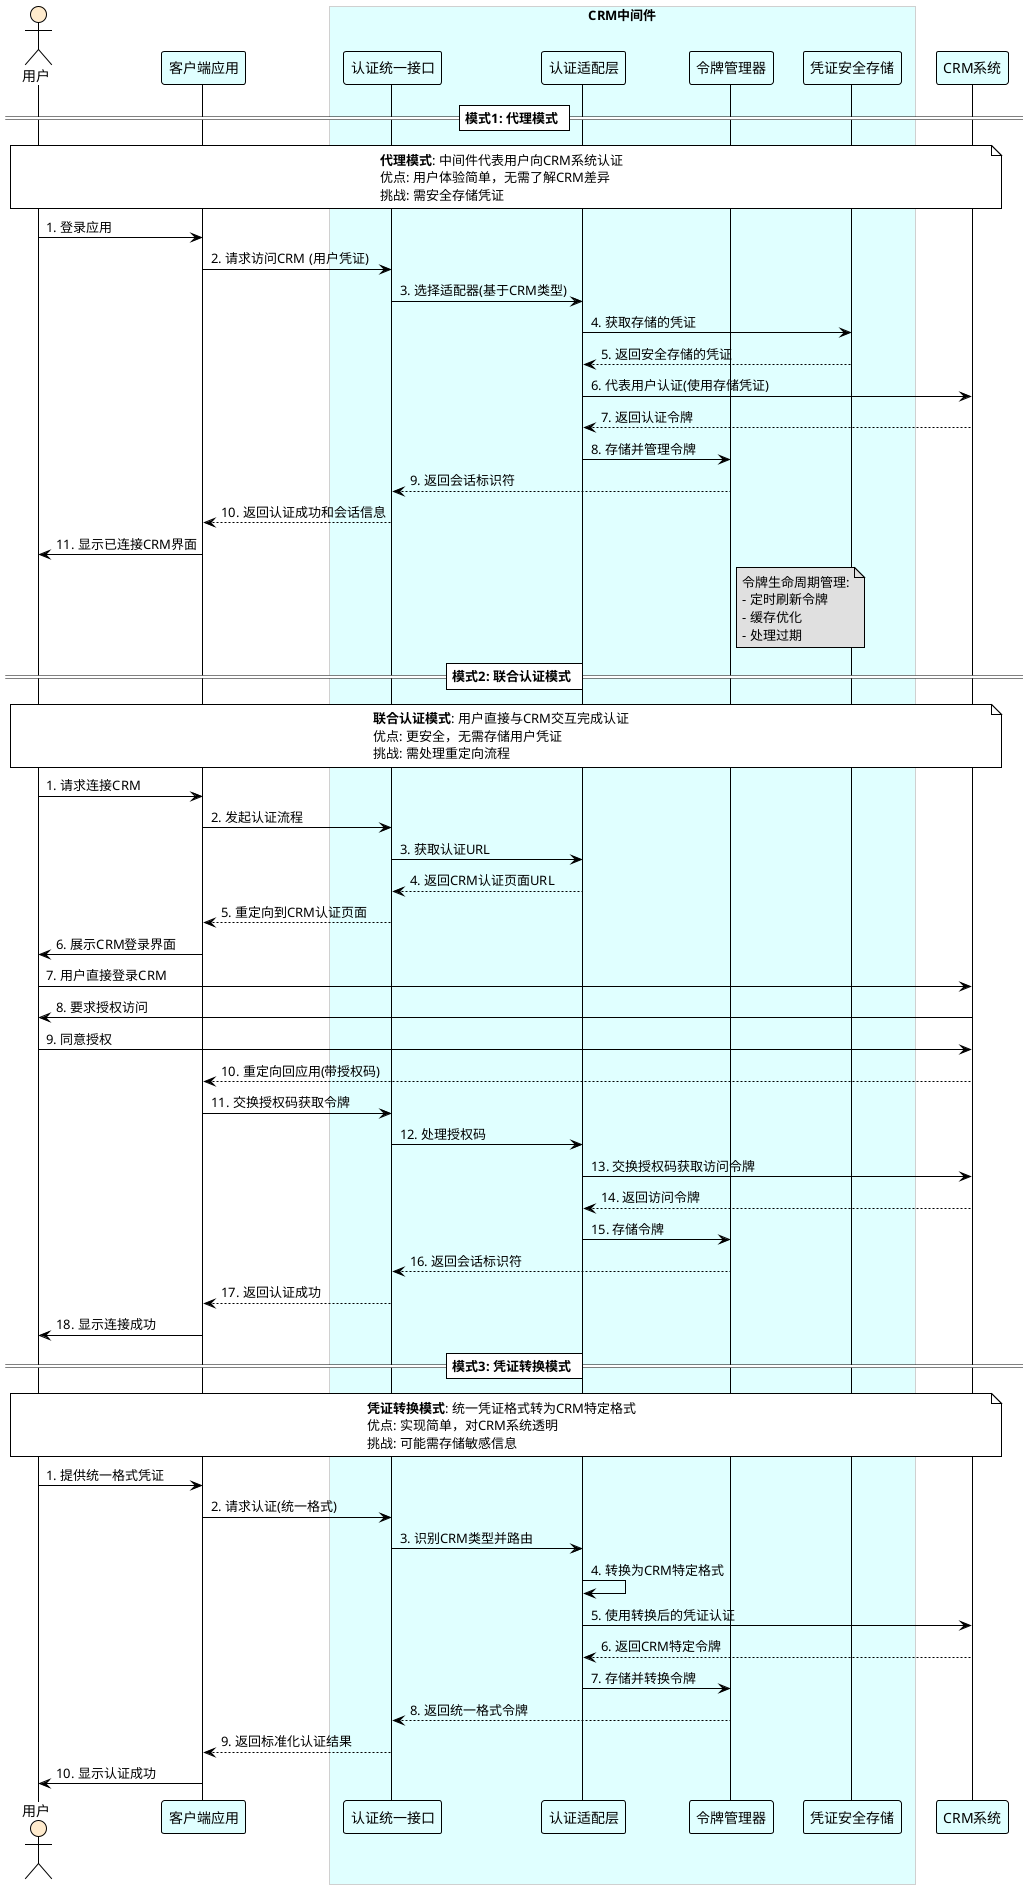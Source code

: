 @startuml CRM中间件认证流程

!theme plain
skinparam handwritten false

' 背景色
skinparam sequence {
    ParticipantBackgroundColor #E0FFFF
    ActorBackgroundColor #FFEBCD
    BoxBackgroundColor #EDEDED
    BoxBorderColor #D0D0D0
}

actor 用户 as User 
participant "客户端应用" as ClientApp
box "CRM中间件" #E0FFFF
participant "认证统一接口" as AuthInterface
participant "认证适配层" as AuthAdapter
participant "令牌管理器" as TokenManager
participant "凭证安全存储" as CredentialStore
end box
participant "CRM系统" as CRMSystem

' 三种认证模式的序列图

== 模式1: 代理模式 ==

note over User, CRMSystem
  <b>代理模式</b>: 中间件代表用户向CRM系统认证
  优点: 用户体验简单，无需了解CRM差异
  挑战: 需安全存储凭证
end note

User -> ClientApp: 1. 登录应用
ClientApp -> AuthInterface: 2. 请求访问CRM (用户凭证)
AuthInterface -> AuthAdapter: 3. 选择适配器(基于CRM类型)
AuthAdapter -> CredentialStore: 4. 获取存储的凭证
CredentialStore --> AuthAdapter: 5. 返回安全存储的凭证
AuthAdapter -> CRMSystem: 6. 代表用户认证(使用存储凭证)
CRMSystem --> AuthAdapter: 7. 返回认证令牌
AuthAdapter -> TokenManager: 8. 存储并管理令牌
TokenManager --> AuthInterface: 9. 返回会话标识符
AuthInterface --> ClientApp: 10. 返回认证成功和会话信息
ClientApp -> User: 11. 显示已连接CRM界面

note right of TokenManager #E0E0E0
  令牌生命周期管理:
  - 定时刷新令牌
  - 缓存优化
  - 处理过期
end note

== 模式2: 联合认证模式 ==

note over User, CRMSystem
  <b>联合认证模式</b>: 用户直接与CRM交互完成认证
  优点: 更安全，无需存储用户凭证
  挑战: 需处理重定向流程
end note

User -> ClientApp: 1. 请求连接CRM
ClientApp -> AuthInterface: 2. 发起认证流程
AuthInterface -> AuthAdapter: 3. 获取认证URL
AuthAdapter --> AuthInterface: 4. 返回CRM认证页面URL
AuthInterface --> ClientApp: 5. 重定向到CRM认证页面
ClientApp -> User: 6. 展示CRM登录界面
User -> CRMSystem: 7. 用户直接登录CRM
CRMSystem -> User: 8. 要求授权访问
User -> CRMSystem: 9. 同意授权
CRMSystem --> ClientApp: 10. 重定向回应用(带授权码)
ClientApp -> AuthInterface: 11. 交换授权码获取令牌
AuthInterface -> AuthAdapter: 12. 处理授权码
AuthAdapter -> CRMSystem: 13. 交换授权码获取访问令牌
CRMSystem --> AuthAdapter: 14. 返回访问令牌
AuthAdapter -> TokenManager: 15. 存储令牌
TokenManager --> AuthInterface: 16. 返回会话标识符
AuthInterface --> ClientApp: 17. 返回认证成功
ClientApp -> User: 18. 显示连接成功

== 模式3: 凭证转换模式 ==

note over User, CRMSystem
  <b>凭证转换模式</b>: 统一凭证格式转为CRM特定格式
  优点: 实现简单，对CRM系统透明
  挑战: 可能需存储敏感信息
end note

User -> ClientApp: 1. 提供统一格式凭证
ClientApp -> AuthInterface: 2. 请求认证(统一格式)
AuthInterface -> AuthAdapter: 3. 识别CRM类型并路由
AuthAdapter -> AuthAdapter: 4. 转换为CRM特定格式
AuthAdapter -> CRMSystem: 5. 使用转换后的凭证认证
CRMSystem --> AuthAdapter: 6. 返回CRM特定令牌
AuthAdapter -> TokenManager: 7. 存储并转换令牌
TokenManager --> AuthInterface: 8. 返回统一格式令牌
AuthInterface --> ClientApp: 9. 返回标准化认证结果
ClientApp -> User: 10. 显示认证成功

@enduml 